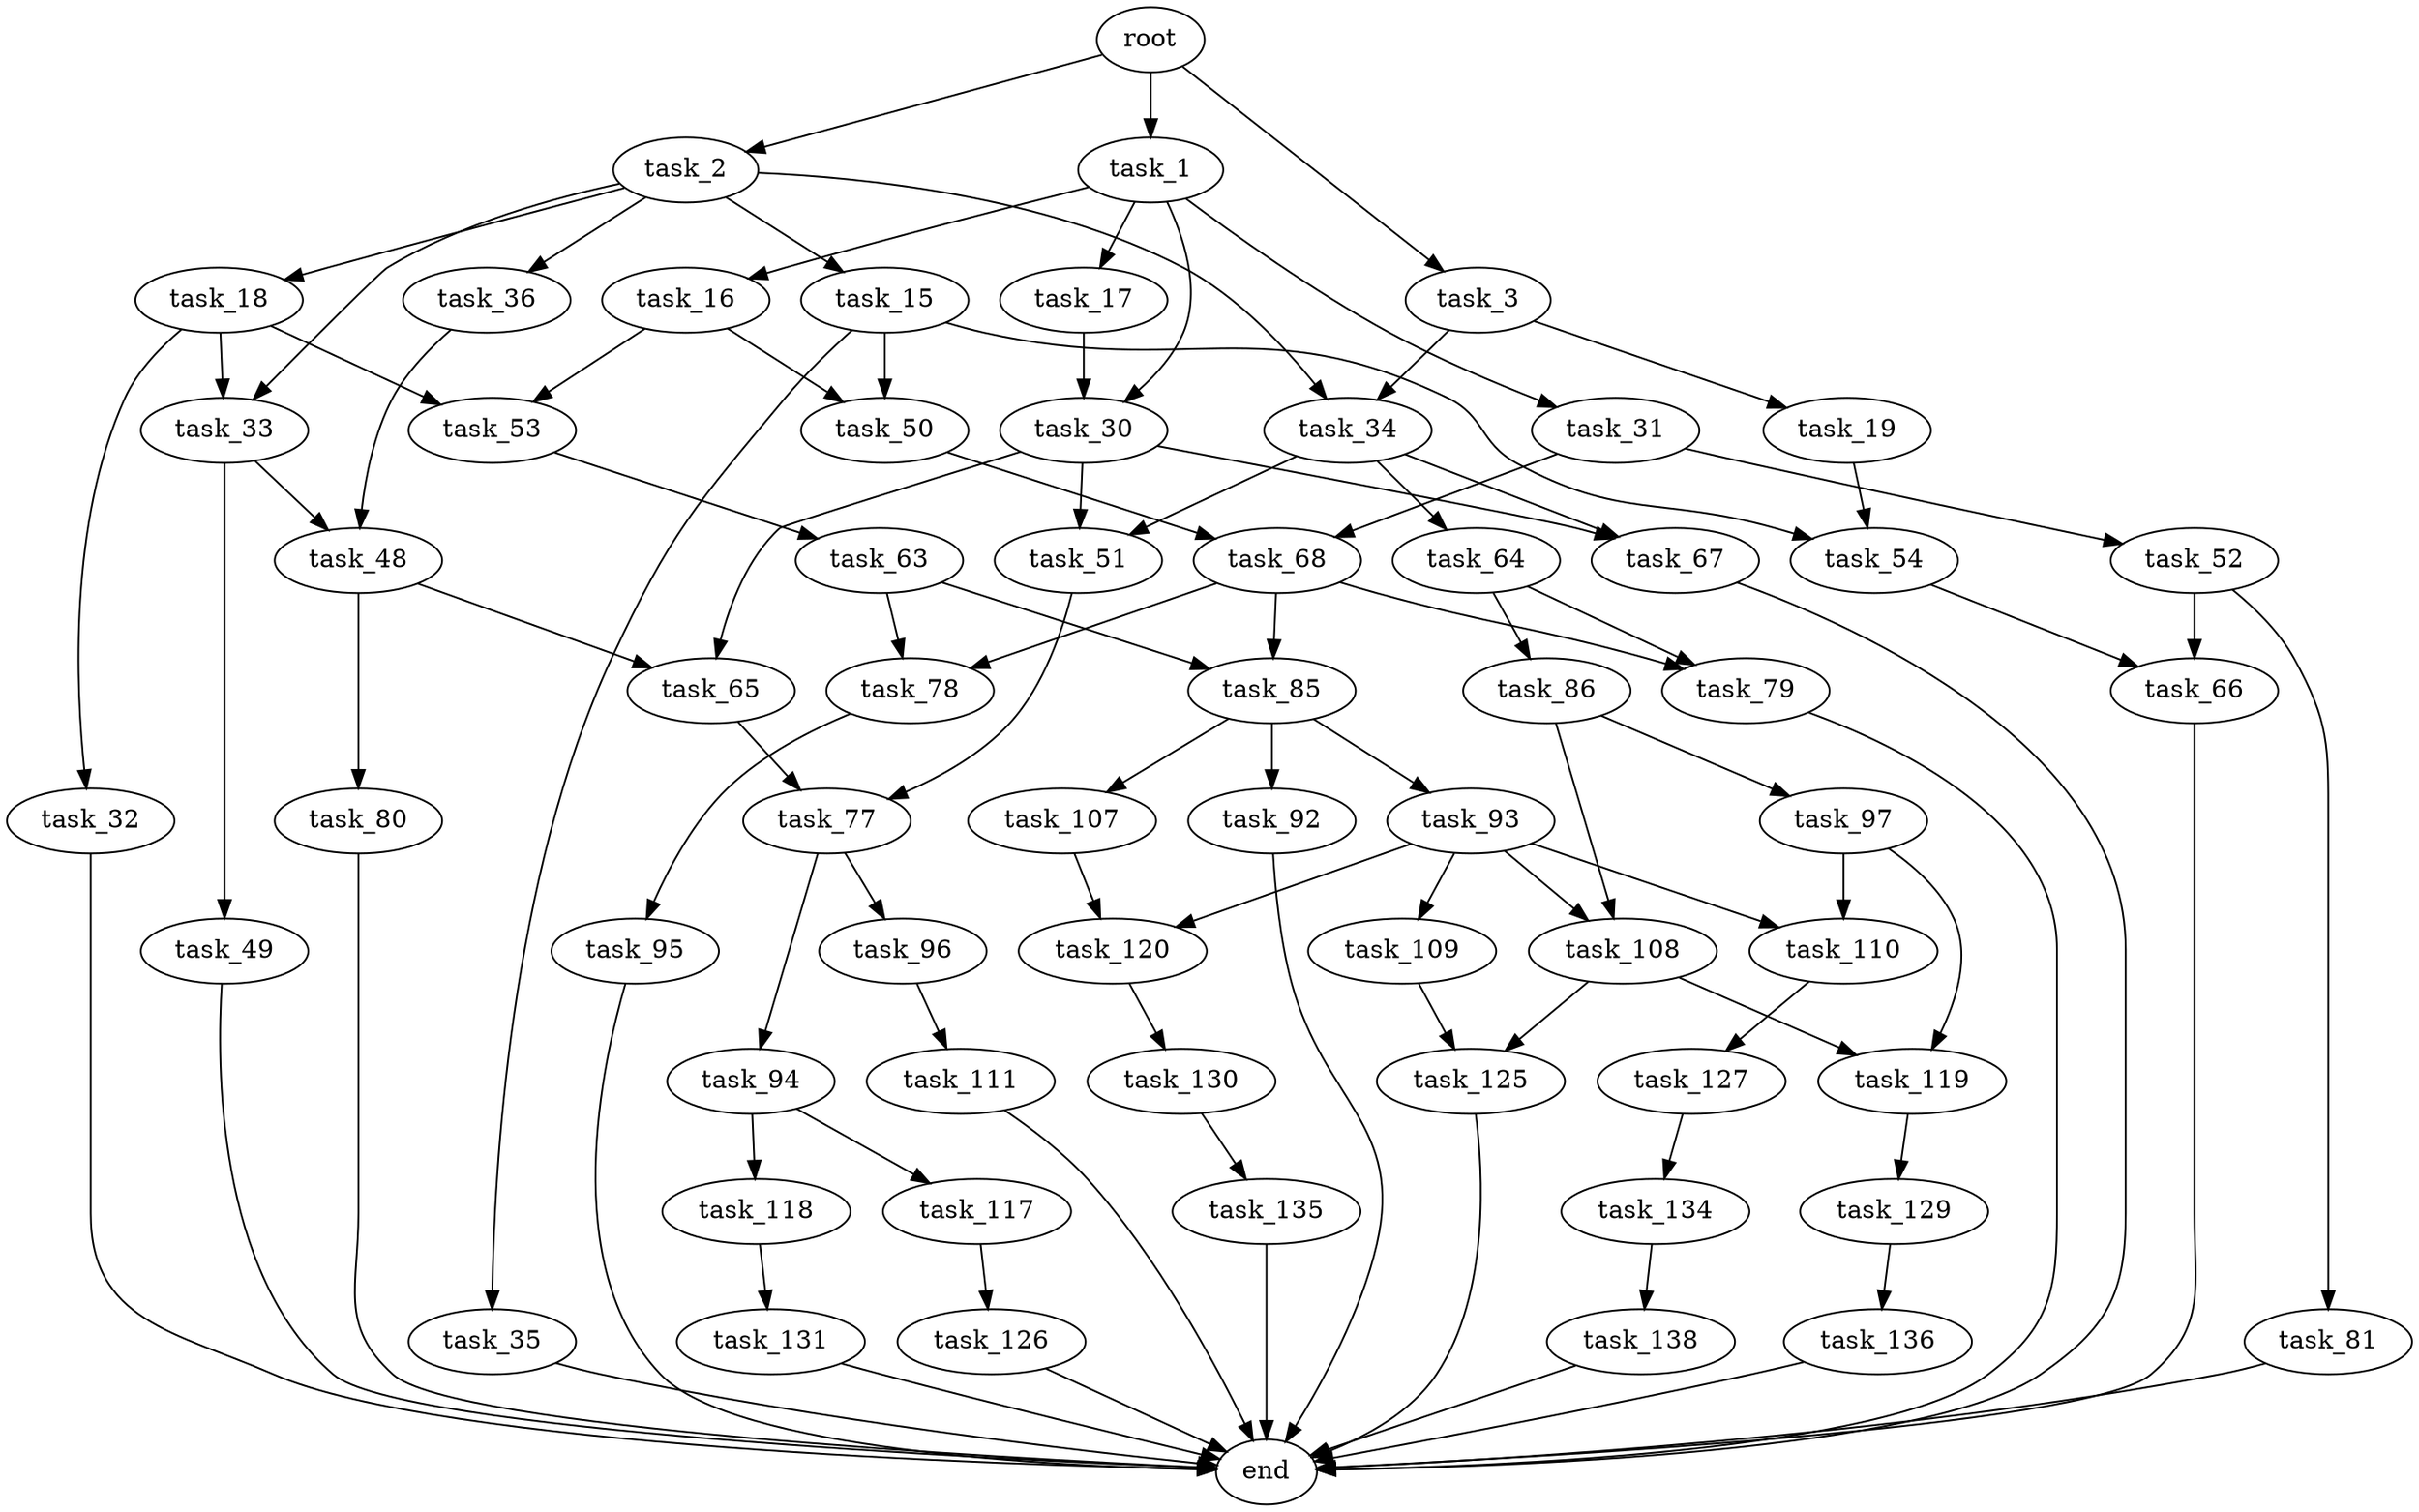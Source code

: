 digraph G {
  root [size="0.000000"];
  task_1 [size="1073741824000.000000"];
  task_2 [size="11201932270.000000"];
  task_3 [size="137297799534.000000"];
  task_16 [size="549755813888.000000"];
  task_17 [size="674872287284.000000"];
  task_30 [size="607827671232.000000"];
  task_31 [size="6473444231.000000"];
  task_15 [size="24682975104.000000"];
  task_18 [size="549755813888.000000"];
  task_33 [size="368293445632.000000"];
  task_34 [size="387139356505.000000"];
  task_36 [size="1073741824000.000000"];
  task_19 [size="28991029248.000000"];
  task_35 [size="368293445632.000000"];
  task_50 [size="134217728000.000000"];
  task_54 [size="9435336194.000000"];
  task_53 [size="67749671748.000000"];
  task_32 [size="1175484259712.000000"];
  task_51 [size="925400971380.000000"];
  task_65 [size="2607783116.000000"];
  task_67 [size="2466474836.000000"];
  task_52 [size="1073741824000.000000"];
  task_68 [size="5829127097.000000"];
  end [size="0.000000"];
  task_48 [size="285061233393.000000"];
  task_49 [size="5006593897.000000"];
  task_64 [size="266834430651.000000"];
  task_80 [size="18634951537.000000"];
  task_77 [size="134217728000.000000"];
  task_66 [size="68719476736.000000"];
  task_81 [size="8589934592.000000"];
  task_63 [size="45758988666.000000"];
  task_78 [size="549755813888.000000"];
  task_85 [size="320176514971.000000"];
  task_79 [size="33578756104.000000"];
  task_86 [size="549755813888.000000"];
  task_94 [size="368293445632.000000"];
  task_96 [size="782757789696.000000"];
  task_95 [size="277119751918.000000"];
  task_92 [size="380864155879.000000"];
  task_93 [size="31748866720.000000"];
  task_107 [size="21710411258.000000"];
  task_97 [size="163598416404.000000"];
  task_108 [size="12311740455.000000"];
  task_109 [size="18895508118.000000"];
  task_110 [size="12760052108.000000"];
  task_120 [size="365521973508.000000"];
  task_117 [size="9897883178.000000"];
  task_118 [size="79011466320.000000"];
  task_111 [size="368293445632.000000"];
  task_119 [size="231928233984.000000"];
  task_125 [size="16402235356.000000"];
  task_127 [size="488877286903.000000"];
  task_126 [size="8506450478.000000"];
  task_131 [size="52896856344.000000"];
  task_129 [size="138850792548.000000"];
  task_130 [size="782757789696.000000"];
  task_134 [size="51707904036.000000"];
  task_136 [size="231928233984.000000"];
  task_135 [size="28991029248.000000"];
  task_138 [size="134217728000.000000"];

  root -> task_1 [size="1.000000"];
  root -> task_2 [size="1.000000"];
  root -> task_3 [size="1.000000"];
  task_1 -> task_16 [size="838860800.000000"];
  task_1 -> task_17 [size="838860800.000000"];
  task_1 -> task_30 [size="838860800.000000"];
  task_1 -> task_31 [size="838860800.000000"];
  task_2 -> task_15 [size="536870912.000000"];
  task_2 -> task_18 [size="536870912.000000"];
  task_2 -> task_33 [size="536870912.000000"];
  task_2 -> task_34 [size="536870912.000000"];
  task_2 -> task_36 [size="536870912.000000"];
  task_3 -> task_19 [size="301989888.000000"];
  task_3 -> task_34 [size="301989888.000000"];
  task_16 -> task_50 [size="536870912.000000"];
  task_16 -> task_53 [size="536870912.000000"];
  task_17 -> task_30 [size="536870912.000000"];
  task_30 -> task_51 [size="411041792.000000"];
  task_30 -> task_65 [size="411041792.000000"];
  task_30 -> task_67 [size="411041792.000000"];
  task_31 -> task_52 [size="301989888.000000"];
  task_31 -> task_68 [size="301989888.000000"];
  task_15 -> task_35 [size="536870912.000000"];
  task_15 -> task_50 [size="536870912.000000"];
  task_15 -> task_54 [size="536870912.000000"];
  task_18 -> task_32 [size="536870912.000000"];
  task_18 -> task_33 [size="536870912.000000"];
  task_18 -> task_53 [size="536870912.000000"];
  task_33 -> task_48 [size="411041792.000000"];
  task_33 -> task_49 [size="411041792.000000"];
  task_34 -> task_51 [size="411041792.000000"];
  task_34 -> task_64 [size="411041792.000000"];
  task_34 -> task_67 [size="411041792.000000"];
  task_36 -> task_48 [size="838860800.000000"];
  task_19 -> task_54 [size="75497472.000000"];
  task_35 -> end [size="1.000000"];
  task_50 -> task_68 [size="209715200.000000"];
  task_54 -> task_66 [size="209715200.000000"];
  task_53 -> task_63 [size="134217728.000000"];
  task_32 -> end [size="1.000000"];
  task_51 -> task_77 [size="679477248.000000"];
  task_65 -> task_77 [size="301989888.000000"];
  task_67 -> end [size="1.000000"];
  task_52 -> task_66 [size="838860800.000000"];
  task_52 -> task_81 [size="838860800.000000"];
  task_68 -> task_78 [size="209715200.000000"];
  task_68 -> task_79 [size="209715200.000000"];
  task_68 -> task_85 [size="209715200.000000"];
  task_48 -> task_65 [size="838860800.000000"];
  task_48 -> task_80 [size="838860800.000000"];
  task_49 -> end [size="1.000000"];
  task_64 -> task_79 [size="838860800.000000"];
  task_64 -> task_86 [size="838860800.000000"];
  task_80 -> end [size="1.000000"];
  task_77 -> task_94 [size="209715200.000000"];
  task_77 -> task_96 [size="209715200.000000"];
  task_66 -> end [size="1.000000"];
  task_81 -> end [size="1.000000"];
  task_63 -> task_78 [size="33554432.000000"];
  task_63 -> task_85 [size="33554432.000000"];
  task_78 -> task_95 [size="536870912.000000"];
  task_85 -> task_92 [size="209715200.000000"];
  task_85 -> task_93 [size="209715200.000000"];
  task_85 -> task_107 [size="209715200.000000"];
  task_79 -> end [size="1.000000"];
  task_86 -> task_97 [size="536870912.000000"];
  task_86 -> task_108 [size="536870912.000000"];
  task_94 -> task_117 [size="411041792.000000"];
  task_94 -> task_118 [size="411041792.000000"];
  task_96 -> task_111 [size="679477248.000000"];
  task_95 -> end [size="1.000000"];
  task_92 -> end [size="1.000000"];
  task_93 -> task_108 [size="536870912.000000"];
  task_93 -> task_109 [size="536870912.000000"];
  task_93 -> task_110 [size="536870912.000000"];
  task_93 -> task_120 [size="536870912.000000"];
  task_107 -> task_120 [size="536870912.000000"];
  task_97 -> task_110 [size="134217728.000000"];
  task_97 -> task_119 [size="134217728.000000"];
  task_108 -> task_119 [size="209715200.000000"];
  task_108 -> task_125 [size="209715200.000000"];
  task_109 -> task_125 [size="33554432.000000"];
  task_110 -> task_127 [size="679477248.000000"];
  task_120 -> task_130 [size="838860800.000000"];
  task_117 -> task_126 [size="209715200.000000"];
  task_118 -> task_131 [size="134217728.000000"];
  task_111 -> end [size="1.000000"];
  task_119 -> task_129 [size="301989888.000000"];
  task_125 -> end [size="1.000000"];
  task_127 -> task_134 [size="411041792.000000"];
  task_126 -> end [size="1.000000"];
  task_131 -> end [size="1.000000"];
  task_129 -> task_136 [size="536870912.000000"];
  task_130 -> task_135 [size="679477248.000000"];
  task_134 -> task_138 [size="209715200.000000"];
  task_136 -> end [size="1.000000"];
  task_135 -> end [size="1.000000"];
  task_138 -> end [size="1.000000"];
}

